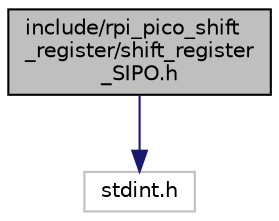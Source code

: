 digraph "include/rpi_pico_shift_register/shift_register_SIPO.h"
{
 // LATEX_PDF_SIZE
  edge [fontname="Helvetica",fontsize="10",labelfontname="Helvetica",labelfontsize="10"];
  node [fontname="Helvetica",fontsize="10",shape=record];
  Node1 [label="include/rpi_pico_shift\l_register/shift_register\l_SIPO.h",height=0.2,width=0.4,color="black", fillcolor="grey75", style="filled", fontcolor="black",tooltip="header for SN74HC595 shift register"];
  Node1 -> Node2 [color="midnightblue",fontsize="10",style="solid",fontname="Helvetica"];
  Node2 [label="stdint.h",height=0.2,width=0.4,color="grey75", fillcolor="white", style="filled",tooltip=" "];
}
